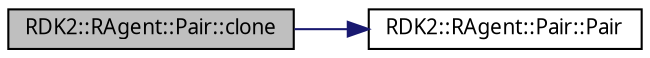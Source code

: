 digraph G
{
  edge [fontname="FreeSans.ttf",fontsize=10,labelfontname="FreeSans.ttf",labelfontsize=10];
  node [fontname="FreeSans.ttf",fontsize=10,shape=record];
  rankdir=LR;
  Node1 [label="RDK2::RAgent::Pair::clone",height=0.2,width=0.4,color="black", fillcolor="grey75", style="filled" fontcolor="black"];
  Node1 -> Node2 [color="midnightblue",fontsize=10,style="solid",fontname="FreeSans.ttf"];
  Node2 [label="RDK2::RAgent::Pair::Pair",height=0.2,width=0.4,color="black", fillcolor="white", style="filled",URL="$struct_r_d_k2_1_1_r_agent_1_1_pair.html#1a9204e320ad1c00b07513927f5f075c"];
}
